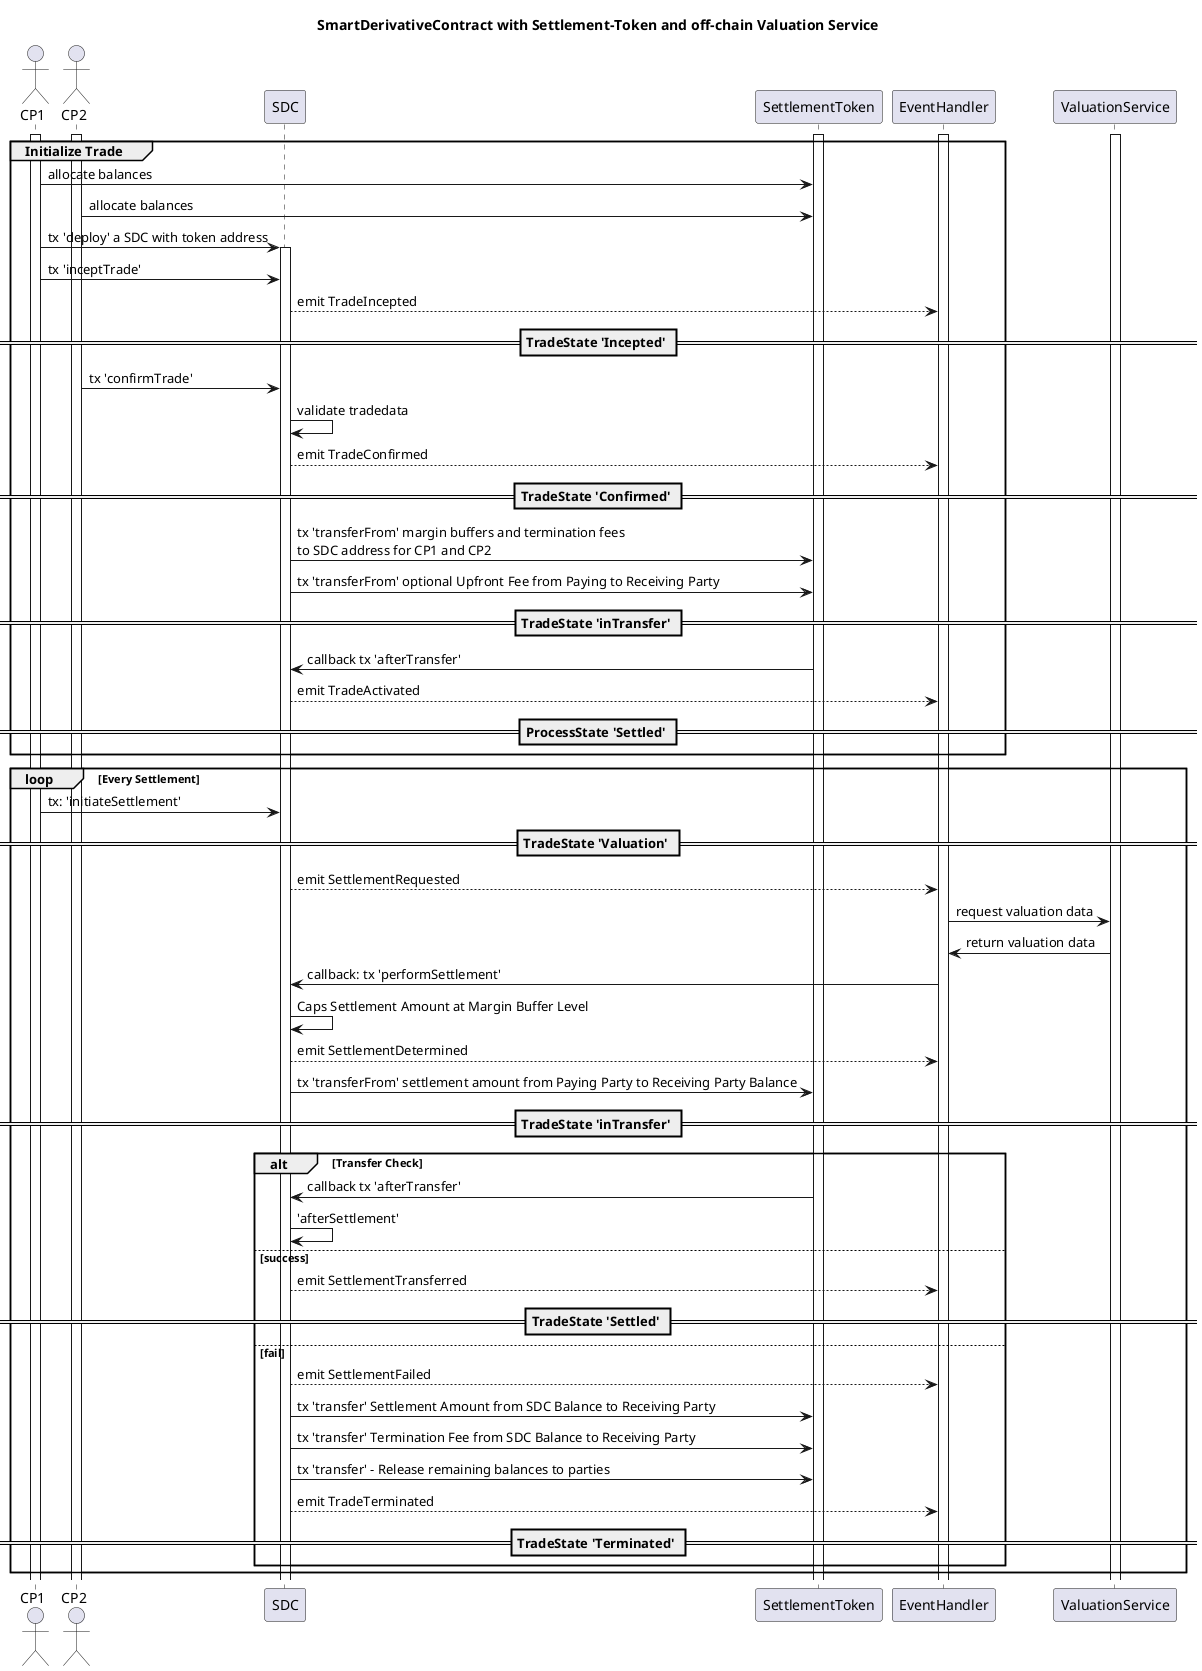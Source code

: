 @startuml
'https://plantuml.com/sequence-diagram
title SmartDerivativeContract with Settlement-Token and off-chain Valuation Service

	actor CP1
	actor CP2

	participant SDC

    participant SettlementToken

	participant EventHandler
	participant ValuationService

activate EventHandler
activate SettlementToken
activate ValuationService

activate CP1
activate CP2

group Initialize Trade
CP1 ->SettlementToken: allocate balances
CP2 ->SettlementToken: allocate balances
CP1 ->SDC: tx 'deploy' a SDC with token address
activate SDC
CP1 ->SDC:                 tx 'inceptTrade'

SDC-->EventHandler: emit TradeIncepted
== TradeState 'Incepted' ==

    CP2->SDC: tx 'confirmTrade'
    SDC->SDC: validate tradedata

    SDC-->EventHandler: emit TradeConfirmed

== TradeState 'Confirmed' ==

    SDC -> SettlementToken: tx 'transferFrom' margin buffers and termination fees\nto SDC address for CP1 and CP2
    SDC -> SettlementToken: tx 'transferFrom' optional Upfront Fee from Paying to Receiving Party

==  TradeState 'inTransfer' ==

    SettlementToken->SDC: callback tx 'afterTransfer'

    SDC-->EventHandler: emit TradeActivated

==ProcessState 'Settled' ==

end

loop Every Settlement


CP1->SDC: tx: 'initiateSettlement'

== TradeState 'Valuation' ==
SDC-->EventHandler:emit SettlementRequested

EventHandler->ValuationService: request valuation data
ValuationService->EventHandler: return valuation data
EventHandler->SDC: callback: tx 'performSettlement'
SDC->SDC:Caps Settlement Amount at Margin Buffer Level

SDC-->EventHandler: emit SettlementDetermined

SDC->SettlementToken: tx 'transferFrom' settlement amount from Paying Party to Receiving Party Balance
== TradeState 'inTransfer' ==

alt Transfer Check
	SettlementToken->SDC: callback tx 'afterTransfer'
    SDC->SDC: 'afterSettlement'
else success
    SDC-->EventHandler: emit SettlementTransferred
== TradeState 'Settled' ==
else fail
    SDC-->EventHandler: emit SettlementFailed

	SDC->SettlementToken: tx 'transfer' Settlement Amount from SDC Balance to Receiving Party
	SDC->SettlementToken: tx 'transfer' Termination Fee from SDC Balance to Receiving Party
    SDC->SettlementToken: tx 'transfer' - Release remaining balances to parties

    SDC-->EventHandler: emit TradeTerminated
== TradeState 'Terminated' ==
end


end

@enduml